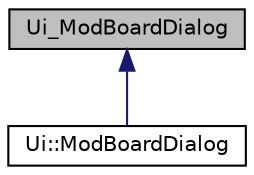 digraph "Ui_ModBoardDialog"
{
  edge [fontname="Helvetica",fontsize="10",labelfontname="Helvetica",labelfontsize="10"];
  node [fontname="Helvetica",fontsize="10",shape=record];
  Node0 [label="Ui_ModBoardDialog",height=0.2,width=0.4,color="black", fillcolor="grey75", style="filled", fontcolor="black"];
  Node0 -> Node1 [dir="back",color="midnightblue",fontsize="10",style="solid",fontname="Helvetica"];
  Node1 [label="Ui::ModBoardDialog",height=0.2,width=0.4,color="black", fillcolor="white", style="filled",URL="$class_ui_1_1_mod_board_dialog.html"];
}
